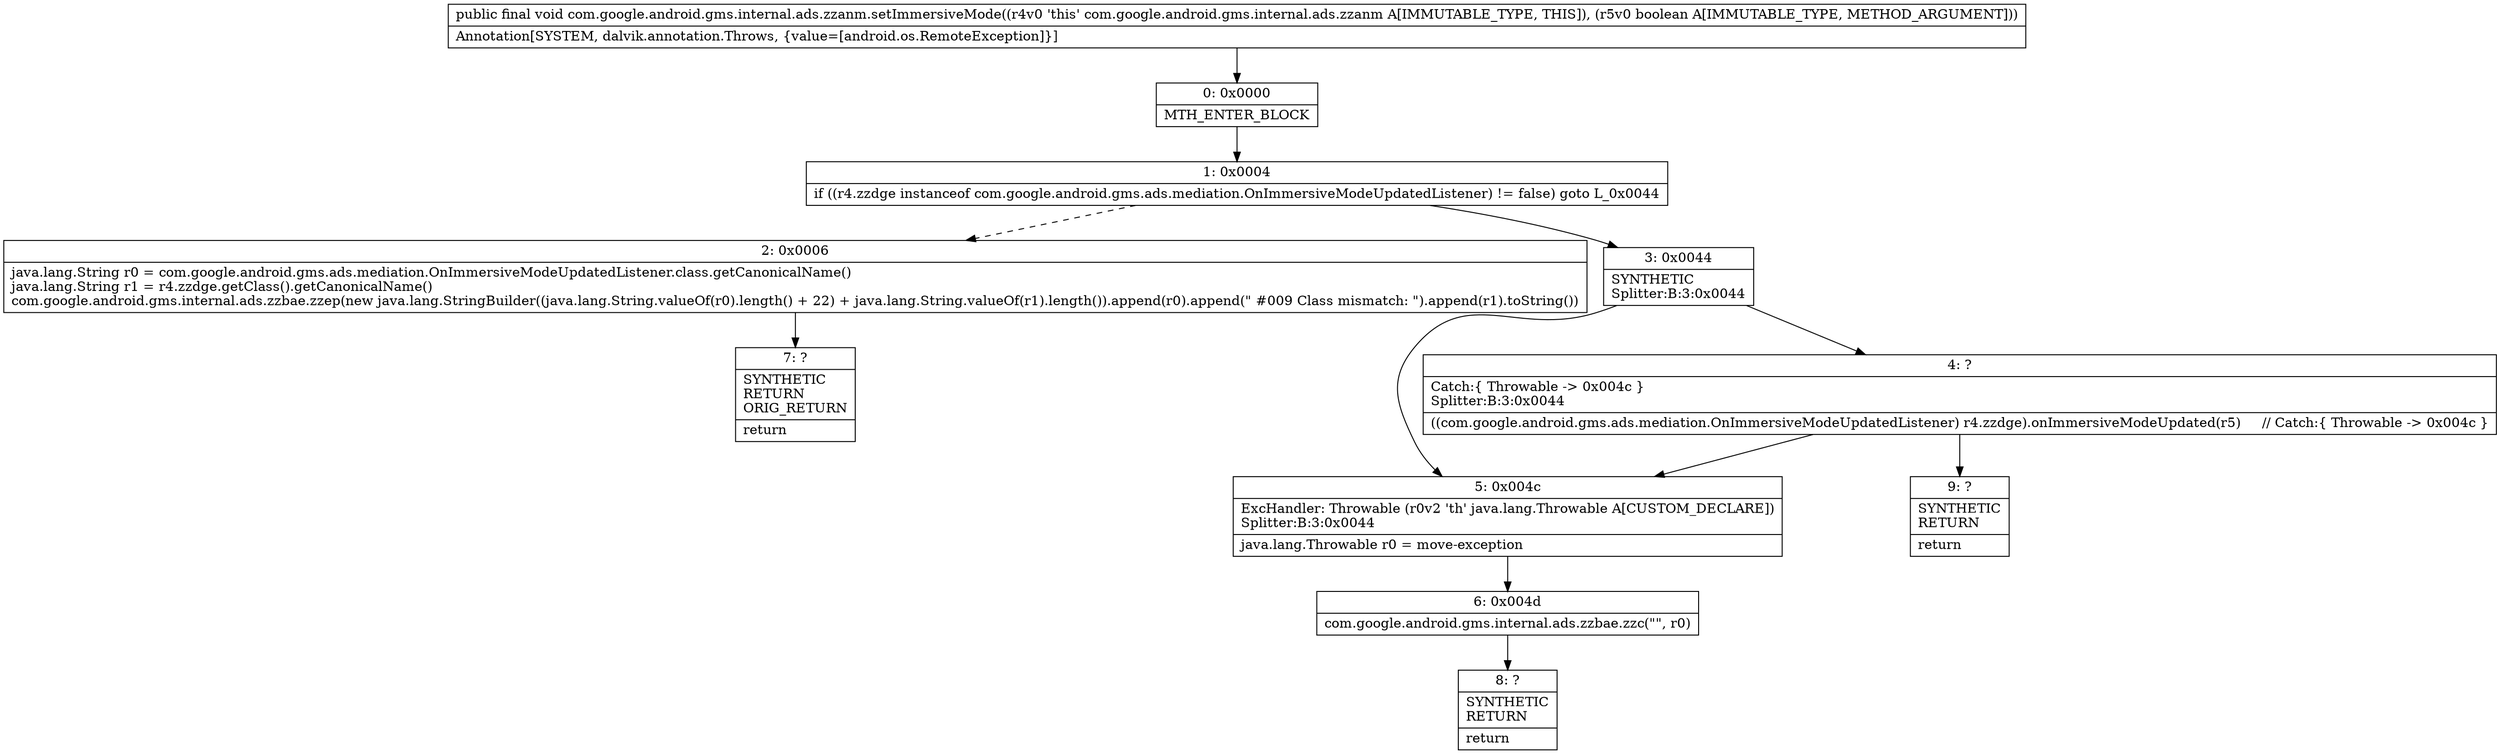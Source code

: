 digraph "CFG forcom.google.android.gms.internal.ads.zzanm.setImmersiveMode(Z)V" {
Node_0 [shape=record,label="{0\:\ 0x0000|MTH_ENTER_BLOCK\l}"];
Node_1 [shape=record,label="{1\:\ 0x0004|if ((r4.zzdge instanceof com.google.android.gms.ads.mediation.OnImmersiveModeUpdatedListener) != false) goto L_0x0044\l}"];
Node_2 [shape=record,label="{2\:\ 0x0006|java.lang.String r0 = com.google.android.gms.ads.mediation.OnImmersiveModeUpdatedListener.class.getCanonicalName()\ljava.lang.String r1 = r4.zzdge.getClass().getCanonicalName()\lcom.google.android.gms.internal.ads.zzbae.zzep(new java.lang.StringBuilder((java.lang.String.valueOf(r0).length() + 22) + java.lang.String.valueOf(r1).length()).append(r0).append(\" #009 Class mismatch: \").append(r1).toString())\l}"];
Node_3 [shape=record,label="{3\:\ 0x0044|SYNTHETIC\lSplitter:B:3:0x0044\l}"];
Node_4 [shape=record,label="{4\:\ ?|Catch:\{ Throwable \-\> 0x004c \}\lSplitter:B:3:0x0044\l|((com.google.android.gms.ads.mediation.OnImmersiveModeUpdatedListener) r4.zzdge).onImmersiveModeUpdated(r5)     \/\/ Catch:\{ Throwable \-\> 0x004c \}\l}"];
Node_5 [shape=record,label="{5\:\ 0x004c|ExcHandler: Throwable (r0v2 'th' java.lang.Throwable A[CUSTOM_DECLARE])\lSplitter:B:3:0x0044\l|java.lang.Throwable r0 = move\-exception\l}"];
Node_6 [shape=record,label="{6\:\ 0x004d|com.google.android.gms.internal.ads.zzbae.zzc(\"\", r0)\l}"];
Node_7 [shape=record,label="{7\:\ ?|SYNTHETIC\lRETURN\lORIG_RETURN\l|return\l}"];
Node_8 [shape=record,label="{8\:\ ?|SYNTHETIC\lRETURN\l|return\l}"];
Node_9 [shape=record,label="{9\:\ ?|SYNTHETIC\lRETURN\l|return\l}"];
MethodNode[shape=record,label="{public final void com.google.android.gms.internal.ads.zzanm.setImmersiveMode((r4v0 'this' com.google.android.gms.internal.ads.zzanm A[IMMUTABLE_TYPE, THIS]), (r5v0 boolean A[IMMUTABLE_TYPE, METHOD_ARGUMENT]))  | Annotation[SYSTEM, dalvik.annotation.Throws, \{value=[android.os.RemoteException]\}]\l}"];
MethodNode -> Node_0;
Node_0 -> Node_1;
Node_1 -> Node_2[style=dashed];
Node_1 -> Node_3;
Node_2 -> Node_7;
Node_3 -> Node_4;
Node_3 -> Node_5;
Node_4 -> Node_5;
Node_4 -> Node_9;
Node_5 -> Node_6;
Node_6 -> Node_8;
}

